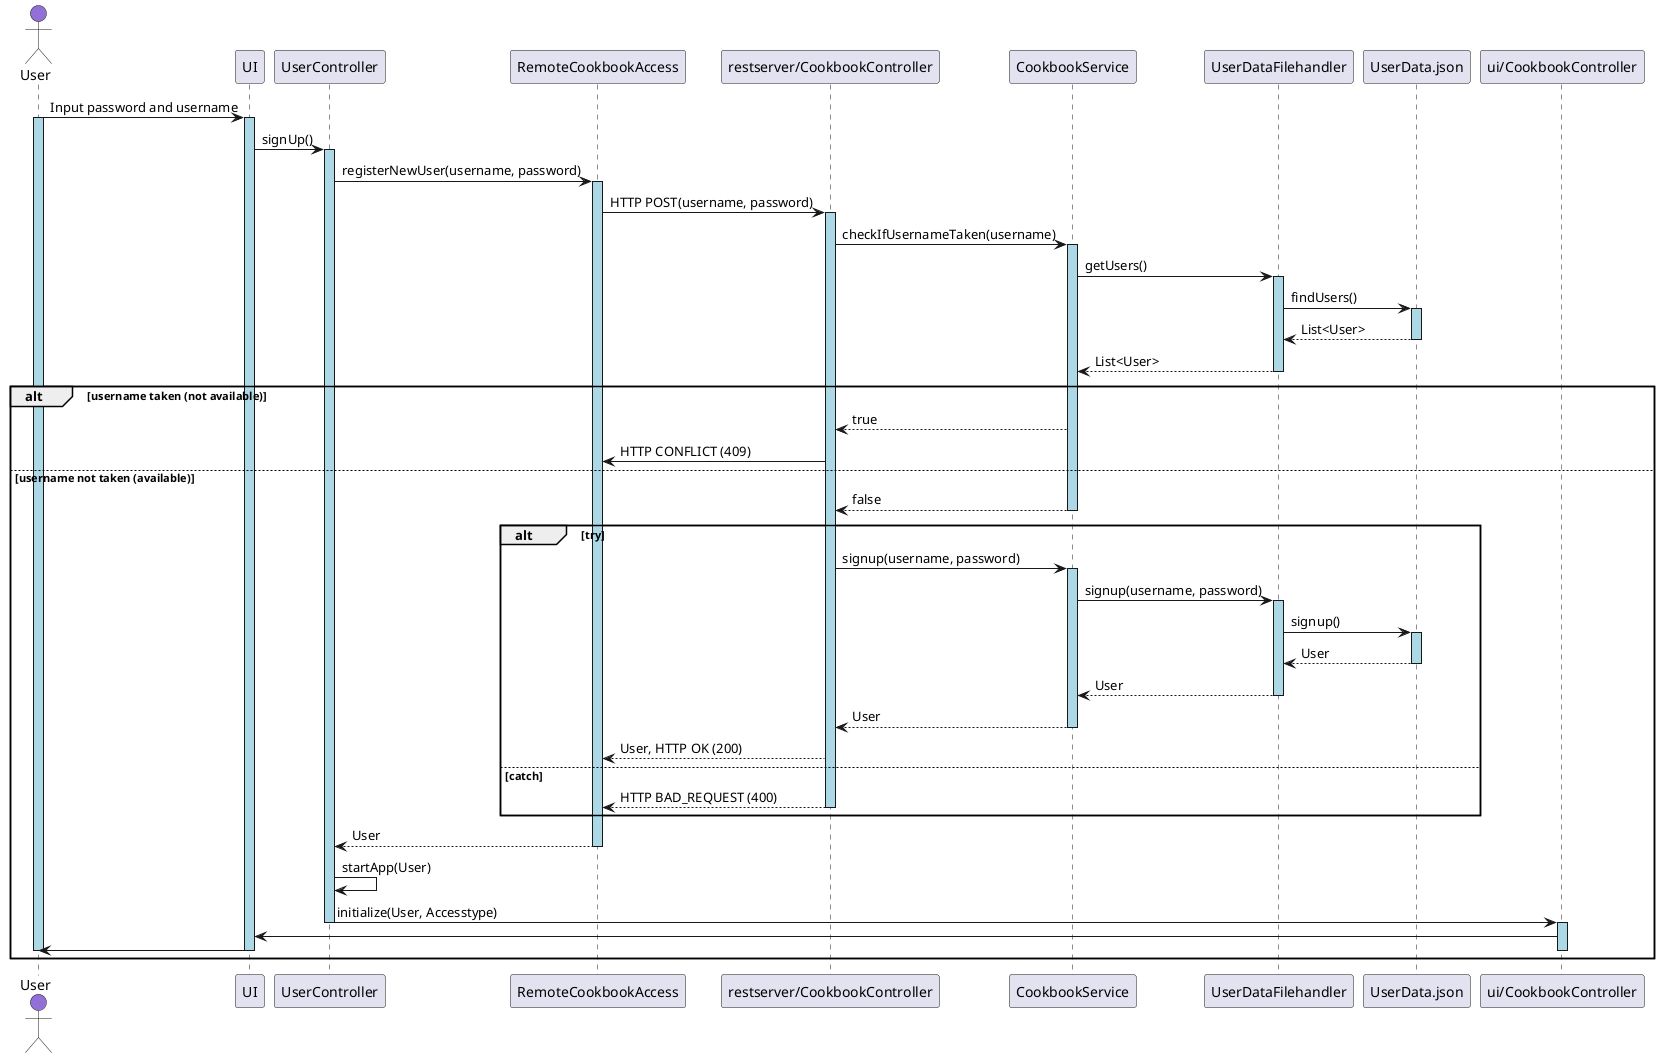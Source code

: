 @startuml Sequence Diagram

Actor User as user  #MediumPurple
participant UI as ui
participant UserController as uc  
participant RemoteCookbookAccess as rca 
participant "restserver/CookbookController" as rcc  
participant CookbookService as cs 
participant UserDataFilehandler as udf  
participant "UserData.json" as udj
participant "ui/CookbookController" as ucc 

user -> ui: Input password and username
activate user #LightBlue
activate ui #LightBlue
ui -> uc: signUp()
activate uc #LightBlue
uc -> rca: registerNewUser(username, password)
activate rca #LightBlue
rca -> rcc: HTTP POST(username, password)
activate rcc #LightBlue
rcc -> cs: checkIfUsernameTaken(username)
activate cs #LightBlue
cs -> udf: getUsers()
activate udf #LightBlue
udf -> udj: findUsers()
activate udj #LightBlue
udj --> udf: List<User>
deactivate udj
udf --> cs: List<User>
deactivate udf

alt username taken (not available)
cs --> rcc: true
rcc -> rca: HTTP CONFLICT (409)

else username not taken (available)
cs --> rcc: false
deactivate cs
    group alt [try]
    rcc -> cs: signup(username, password)
    activate cs #LightBlue
    cs -> udf: signup(username, password)
    activate udf #LightBlue
    udf -> udj: signup()
    activate udj #LightBlue
    udj --> udf: User
    deactivate udj
    udf --> cs: User
    deactivate udf
    cs --> rcc: User
    deactivate cs
    rcc --> rca: User, HTTP OK (200)
    

    else catch
    rcc --> rca: HTTP BAD_REQUEST (400)
    deactivate rcc
    end

activate rcc #LightBlue






rca --> uc: User
deactivate rca
uc -> uc: startApp(User)
uc -> ucc: initialize(User, Accesstype)
deactivate uc
activate ucc #LightBlue
ucc -> ui
ui -> user
deactivate ucc
deactivate ui
deactivate user
end

@enduml